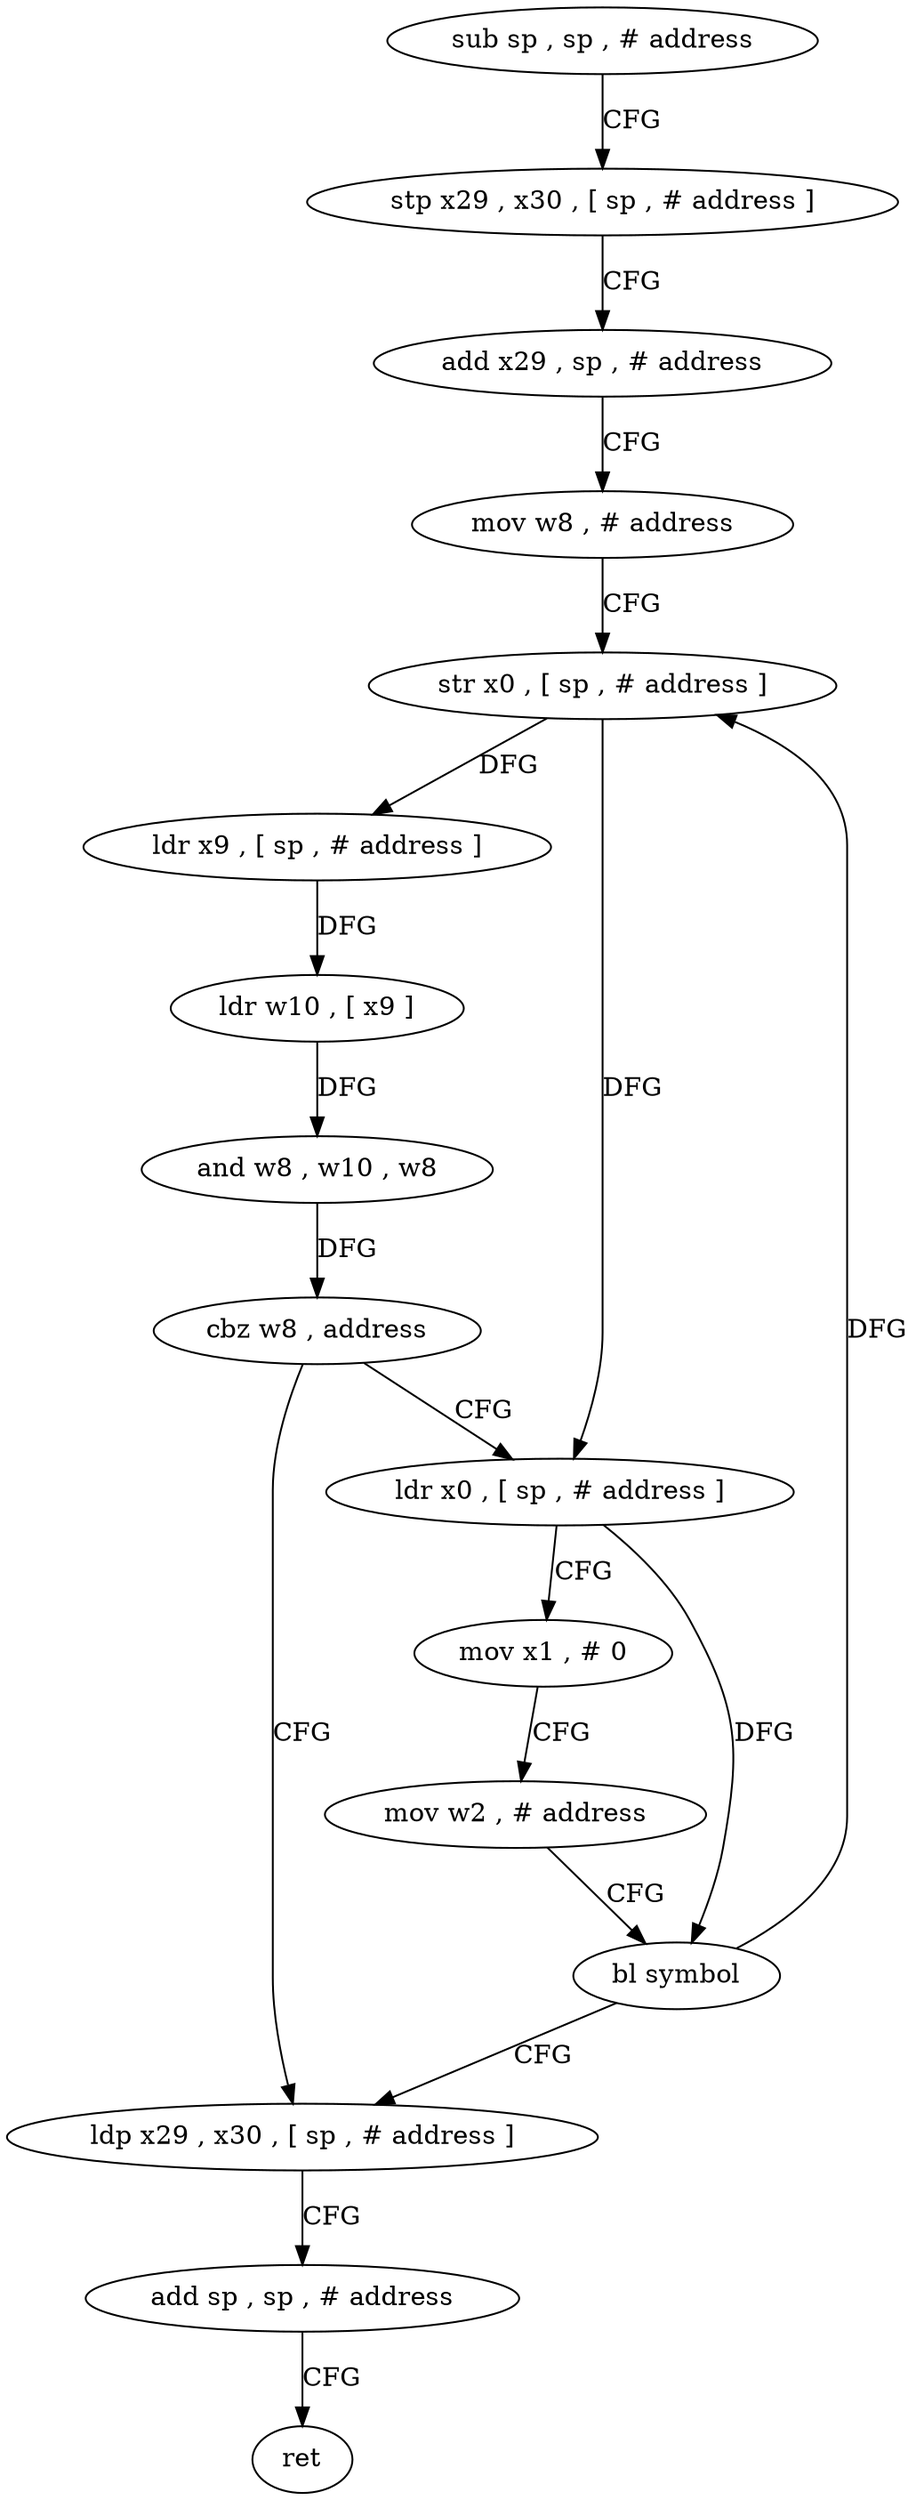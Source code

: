 digraph "func" {
"4241988" [label = "sub sp , sp , # address" ]
"4241992" [label = "stp x29 , x30 , [ sp , # address ]" ]
"4241996" [label = "add x29 , sp , # address" ]
"4242000" [label = "mov w8 , # address" ]
"4242004" [label = "str x0 , [ sp , # address ]" ]
"4242008" [label = "ldr x9 , [ sp , # address ]" ]
"4242012" [label = "ldr w10 , [ x9 ]" ]
"4242016" [label = "and w8 , w10 , w8" ]
"4242020" [label = "cbz w8 , address" ]
"4242040" [label = "ldp x29 , x30 , [ sp , # address ]" ]
"4242024" [label = "ldr x0 , [ sp , # address ]" ]
"4242044" [label = "add sp , sp , # address" ]
"4242048" [label = "ret" ]
"4242028" [label = "mov x1 , # 0" ]
"4242032" [label = "mov w2 , # address" ]
"4242036" [label = "bl symbol" ]
"4241988" -> "4241992" [ label = "CFG" ]
"4241992" -> "4241996" [ label = "CFG" ]
"4241996" -> "4242000" [ label = "CFG" ]
"4242000" -> "4242004" [ label = "CFG" ]
"4242004" -> "4242008" [ label = "DFG" ]
"4242004" -> "4242024" [ label = "DFG" ]
"4242008" -> "4242012" [ label = "DFG" ]
"4242012" -> "4242016" [ label = "DFG" ]
"4242016" -> "4242020" [ label = "DFG" ]
"4242020" -> "4242040" [ label = "CFG" ]
"4242020" -> "4242024" [ label = "CFG" ]
"4242040" -> "4242044" [ label = "CFG" ]
"4242024" -> "4242028" [ label = "CFG" ]
"4242024" -> "4242036" [ label = "DFG" ]
"4242044" -> "4242048" [ label = "CFG" ]
"4242028" -> "4242032" [ label = "CFG" ]
"4242032" -> "4242036" [ label = "CFG" ]
"4242036" -> "4242040" [ label = "CFG" ]
"4242036" -> "4242004" [ label = "DFG" ]
}
